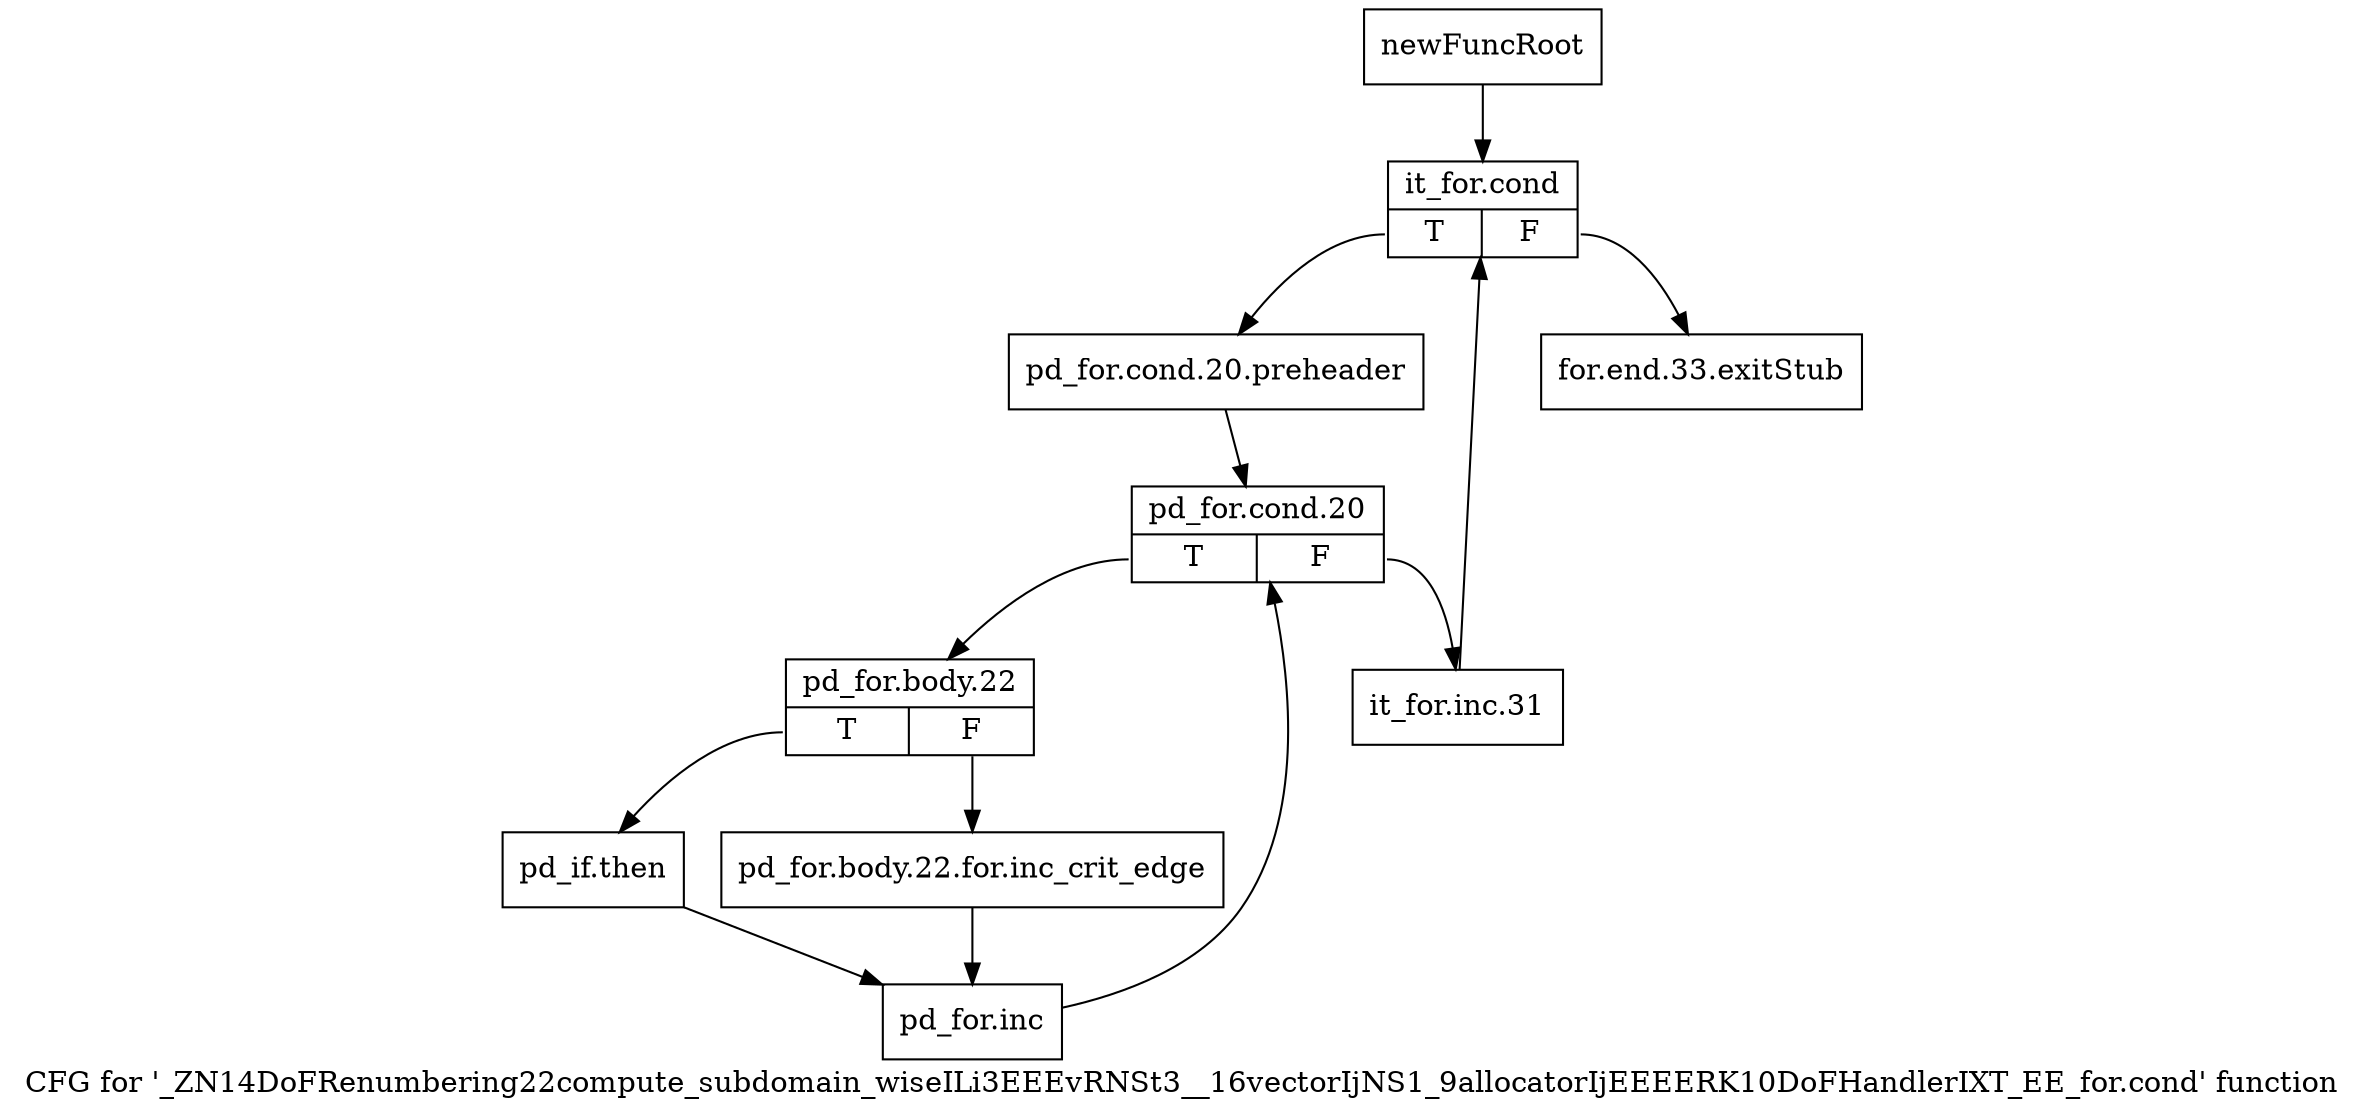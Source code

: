 digraph "CFG for '_ZN14DoFRenumbering22compute_subdomain_wiseILi3EEEvRNSt3__16vectorIjNS1_9allocatorIjEEEERK10DoFHandlerIXT_EE_for.cond' function" {
	label="CFG for '_ZN14DoFRenumbering22compute_subdomain_wiseILi3EEEvRNSt3__16vectorIjNS1_9allocatorIjEEEERK10DoFHandlerIXT_EE_for.cond' function";

	Node0x8f5ddf0 [shape=record,label="{newFuncRoot}"];
	Node0x8f5ddf0 -> Node0x8f5de90;
	Node0x8f5de40 [shape=record,label="{for.end.33.exitStub}"];
	Node0x8f5de90 [shape=record,label="{it_for.cond|{<s0>T|<s1>F}}"];
	Node0x8f5de90:s0 -> Node0x8f5dee0;
	Node0x8f5de90:s1 -> Node0x8f5de40;
	Node0x8f5dee0 [shape=record,label="{pd_for.cond.20.preheader}"];
	Node0x8f5dee0 -> Node0x8f5df30;
	Node0x8f5df30 [shape=record,label="{pd_for.cond.20|{<s0>T|<s1>F}}"];
	Node0x8f5df30:s0 -> Node0x8f5dfd0;
	Node0x8f5df30:s1 -> Node0x8f5df80;
	Node0x8f5df80 [shape=record,label="{it_for.inc.31}"];
	Node0x8f5df80 -> Node0x8f5de90;
	Node0x8f5dfd0 [shape=record,label="{pd_for.body.22|{<s0>T|<s1>F}}"];
	Node0x8f5dfd0:s0 -> Node0x8f5e070;
	Node0x8f5dfd0:s1 -> Node0x8f5e020;
	Node0x8f5e020 [shape=record,label="{pd_for.body.22.for.inc_crit_edge}"];
	Node0x8f5e020 -> Node0x8f5e0c0;
	Node0x8f5e070 [shape=record,label="{pd_if.then}"];
	Node0x8f5e070 -> Node0x8f5e0c0;
	Node0x8f5e0c0 [shape=record,label="{pd_for.inc}"];
	Node0x8f5e0c0 -> Node0x8f5df30;
}
